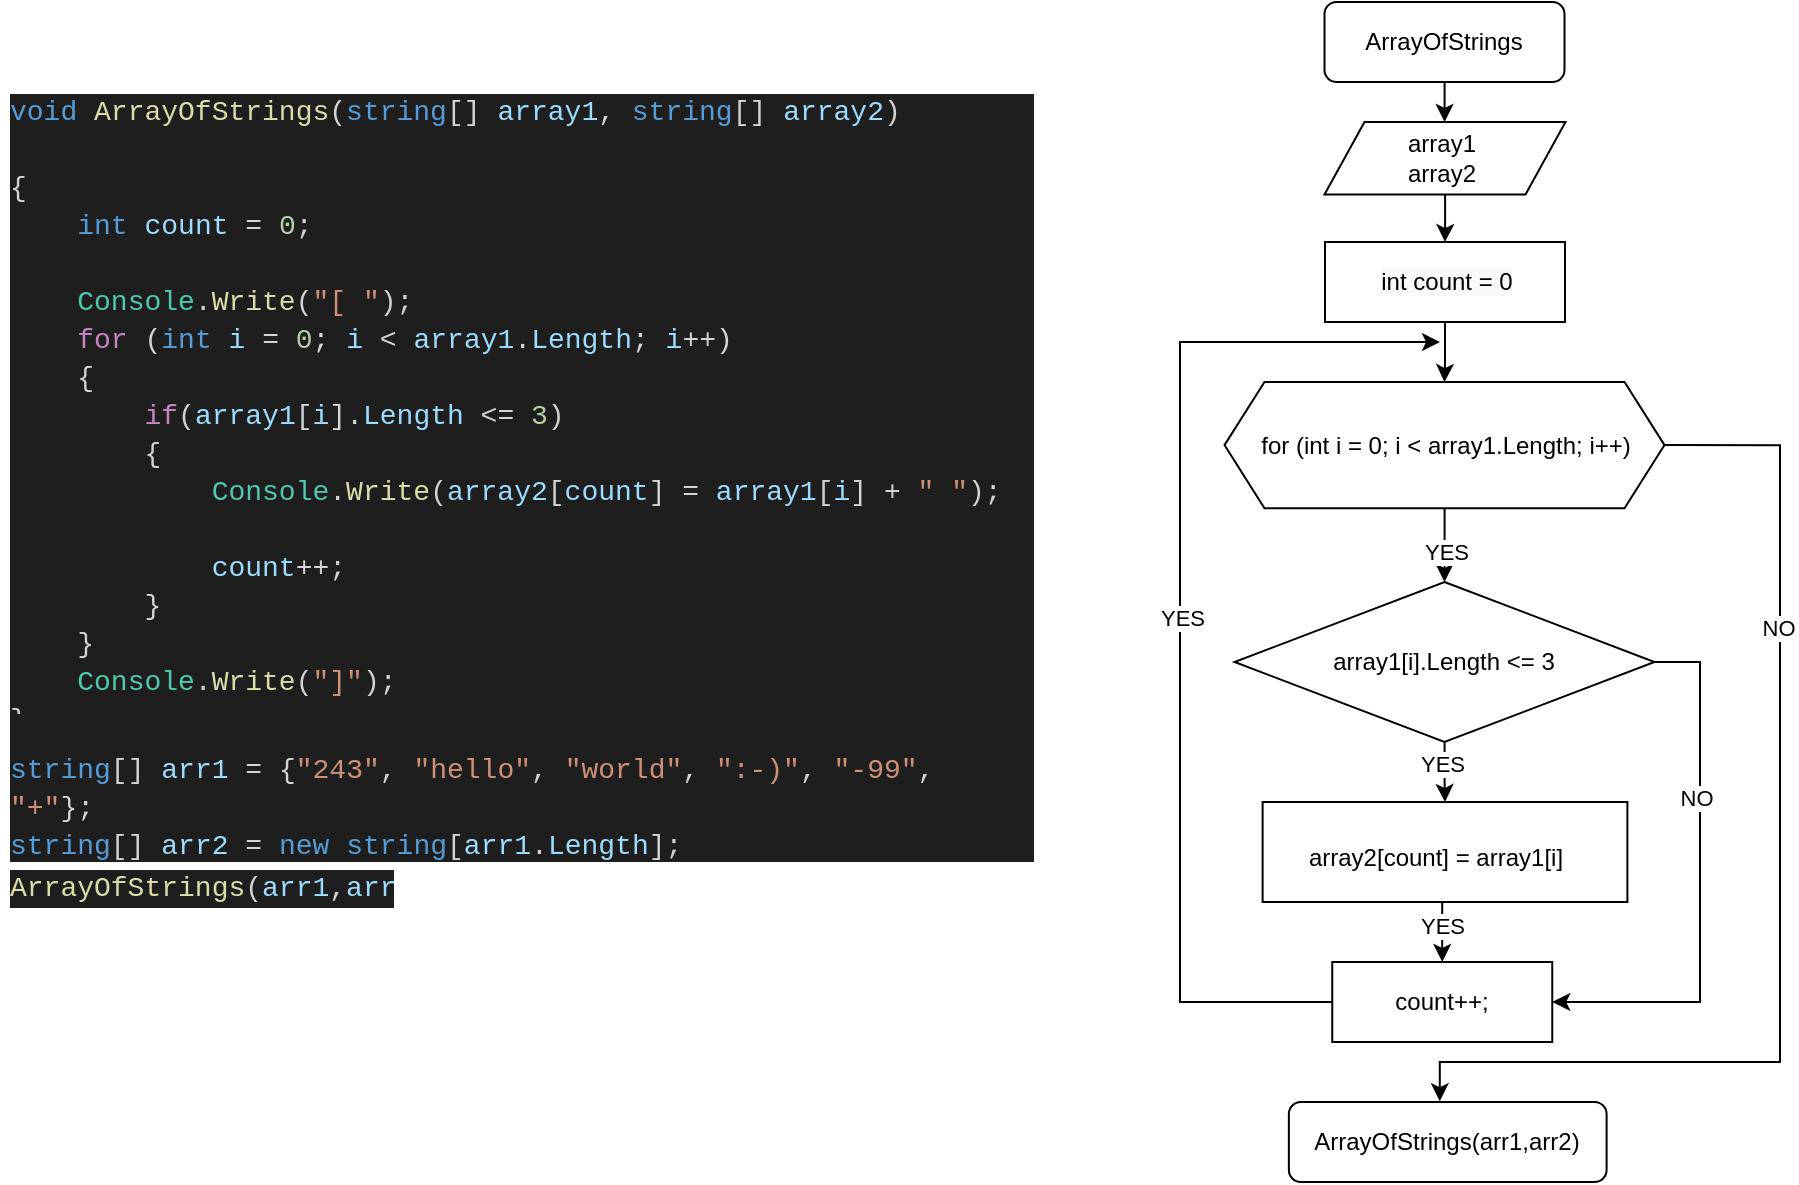 <mxfile version="20.2.3" type="device"><diagram id="5aFrFnZBGA8YcTCliCea" name="Страница 1"><mxGraphModel dx="2194" dy="1817" grid="1" gridSize="10" guides="1" tooltips="1" connect="1" arrows="1" fold="1" page="1" pageScale="1" pageWidth="827" pageHeight="1169" math="0" shadow="0"><root><mxCell id="0"/><mxCell id="1" parent="0"/><mxCell id="e-RrEGO_WTXq3eGHU_oe-8" value="" style="edgeStyle=orthogonalEdgeStyle;rounded=0;orthogonalLoop=1;jettySize=auto;html=1;" parent="1" source="e-RrEGO_WTXq3eGHU_oe-1" edge="1"><mxGeometry relative="1" as="geometry"><mxPoint x="562.25" y="-260" as="targetPoint"/></mxGeometry></mxCell><mxCell id="e-RrEGO_WTXq3eGHU_oe-1" value="" style="rounded=1;whiteSpace=wrap;html=1;" parent="1" vertex="1"><mxGeometry x="502.25" y="-320" width="120" height="40" as="geometry"/></mxCell><mxCell id="e-RrEGO_WTXq3eGHU_oe-2" value="ArrayOfStrings" style="text;html=1;strokeColor=none;fillColor=none;align=center;verticalAlign=middle;whiteSpace=wrap;rounded=0;" parent="1" vertex="1"><mxGeometry x="532.25" y="-315" width="60" height="30" as="geometry"/></mxCell><mxCell id="5K5VVhlxomQXOLsgZ-EM-27" style="edgeStyle=orthogonalEdgeStyle;rounded=0;orthogonalLoop=1;jettySize=auto;html=1;entryX=0.5;entryY=0;entryDx=0;entryDy=0;" parent="1" source="e-RrEGO_WTXq3eGHU_oe-3" target="e-RrEGO_WTXq3eGHU_oe-11" edge="1"><mxGeometry relative="1" as="geometry"/></mxCell><mxCell id="e-RrEGO_WTXq3eGHU_oe-3" value="" style="shape=parallelogram;perimeter=parallelogramPerimeter;whiteSpace=wrap;html=1;fixedSize=1;" parent="1" vertex="1"><mxGeometry x="502.25" y="-260" width="120.5" height="36.25" as="geometry"/></mxCell><mxCell id="5K5VVhlxomQXOLsgZ-EM-28" style="edgeStyle=orthogonalEdgeStyle;rounded=0;orthogonalLoop=1;jettySize=auto;html=1;entryX=0.5;entryY=0;entryDx=0;entryDy=0;" parent="1" source="e-RrEGO_WTXq3eGHU_oe-11" target="5K5VVhlxomQXOLsgZ-EM-2" edge="1"><mxGeometry relative="1" as="geometry"/></mxCell><mxCell id="e-RrEGO_WTXq3eGHU_oe-11" value="" style="rounded=0;whiteSpace=wrap;html=1;" parent="1" vertex="1"><mxGeometry x="502.5" y="-200" width="120" height="40" as="geometry"/></mxCell><mxCell id="e-RrEGO_WTXq3eGHU_oe-12" value="&lt;span style=&quot;color: rgb(0, 0, 0); font-family: Helvetica; font-size: 12px; font-style: normal; font-variant-ligatures: normal; font-variant-caps: normal; font-weight: 400; letter-spacing: normal; orphans: 2; text-align: center; text-indent: 0px; text-transform: none; widows: 2; word-spacing: 0px; -webkit-text-stroke-width: 0px; background-color: rgb(248, 249, 250); text-decoration-thickness: initial; text-decoration-style: initial; text-decoration-color: initial; float: none; display: inline !important;&quot;&gt;int count = 0&lt;/span&gt;" style="text;html=1;strokeColor=none;fillColor=none;align=center;verticalAlign=middle;whiteSpace=wrap;rounded=0;" parent="1" vertex="1"><mxGeometry x="520.37" y="-187.5" width="87" height="15" as="geometry"/></mxCell><mxCell id="ZqQQg8SUviWEZrc5JCW2-9" style="edgeStyle=orthogonalEdgeStyle;rounded=0;orthogonalLoop=1;jettySize=auto;html=1;entryX=0.5;entryY=0;entryDx=0;entryDy=0;" edge="1" parent="1" source="e-RrEGO_WTXq3eGHU_oe-27" target="ZqQQg8SUviWEZrc5JCW2-1"><mxGeometry relative="1" as="geometry"><Array as="points"><mxPoint x="561" y="150"/></Array></mxGeometry></mxCell><mxCell id="ZqQQg8SUviWEZrc5JCW2-14" value="YES" style="edgeLabel;html=1;align=center;verticalAlign=middle;resizable=0;points=[];" vertex="1" connectable="0" parent="ZqQQg8SUviWEZrc5JCW2-9"><mxGeometry x="-0.186" relative="1" as="geometry"><mxPoint as="offset"/></mxGeometry></mxCell><mxCell id="e-RrEGO_WTXq3eGHU_oe-27" value="" style="rounded=0;whiteSpace=wrap;html=1;" parent="1" vertex="1"><mxGeometry x="471.31" y="80" width="182.38" height="50" as="geometry"/></mxCell><mxCell id="e-RrEGO_WTXq3eGHU_oe-28" value="&lt;div&gt;array2[count] = array1[i]&lt;/div&gt;" style="text;html=1;strokeColor=none;fillColor=none;align=center;verticalAlign=middle;whiteSpace=wrap;rounded=0;" parent="1" vertex="1"><mxGeometry x="487.81" y="95" width="140" height="25" as="geometry"/></mxCell><mxCell id="5K5VVhlxomQXOLsgZ-EM-13" style="edgeStyle=orthogonalEdgeStyle;rounded=0;orthogonalLoop=1;jettySize=auto;html=1;entryX=0.5;entryY=0;entryDx=0;entryDy=0;" parent="1" source="5K5VVhlxomQXOLsgZ-EM-2" target="5K5VVhlxomQXOLsgZ-EM-6" edge="1"><mxGeometry relative="1" as="geometry"/></mxCell><mxCell id="5K5VVhlxomQXOLsgZ-EM-23" value="YES" style="edgeLabel;html=1;align=center;verticalAlign=middle;resizable=0;points=[];" parent="5K5VVhlxomQXOLsgZ-EM-13" vertex="1" connectable="0"><mxGeometry x="0.304" relative="1" as="geometry"><mxPoint as="offset"/></mxGeometry></mxCell><mxCell id="5K5VVhlxomQXOLsgZ-EM-21" style="edgeStyle=orthogonalEdgeStyle;rounded=0;orthogonalLoop=1;jettySize=auto;html=1;entryX=0.475;entryY=-0.01;entryDx=0;entryDy=0;entryPerimeter=0;exitX=1;exitY=0.5;exitDx=0;exitDy=0;" parent="1" source="5K5VVhlxomQXOLsgZ-EM-2" target="5K5VVhlxomQXOLsgZ-EM-8" edge="1"><mxGeometry relative="1" as="geometry"><mxPoint x="780" y="250" as="targetPoint"/><Array as="points"><mxPoint x="730" y="-98"/><mxPoint x="730" y="210"/><mxPoint x="560" y="210"/></Array></mxGeometry></mxCell><mxCell id="5K5VVhlxomQXOLsgZ-EM-22" value="NO" style="edgeLabel;html=1;align=center;verticalAlign=middle;resizable=0;points=[];" parent="5K5VVhlxomQXOLsgZ-EM-21" vertex="1" connectable="0"><mxGeometry x="-0.466" y="-1" relative="1" as="geometry"><mxPoint as="offset"/></mxGeometry></mxCell><mxCell id="5K5VVhlxomQXOLsgZ-EM-2" value="" style="shape=hexagon;perimeter=hexagonPerimeter2;whiteSpace=wrap;html=1;fixedSize=1;" parent="1" vertex="1"><mxGeometry x="452.25" y="-130" width="220" height="63.12" as="geometry"/></mxCell><mxCell id="5K5VVhlxomQXOLsgZ-EM-5" value="for (int i = 0; i &amp;lt; array1.Length; i++)" style="text;html=1;strokeColor=none;fillColor=none;align=center;verticalAlign=middle;whiteSpace=wrap;rounded=0;" parent="1" vertex="1"><mxGeometry x="467.5" y="-113.44" width="190" height="30" as="geometry"/></mxCell><mxCell id="5K5VVhlxomQXOLsgZ-EM-14" style="edgeStyle=orthogonalEdgeStyle;rounded=0;orthogonalLoop=1;jettySize=auto;html=1;entryX=0.5;entryY=0;entryDx=0;entryDy=0;" parent="1" source="5K5VVhlxomQXOLsgZ-EM-6" target="e-RrEGO_WTXq3eGHU_oe-27" edge="1"><mxGeometry relative="1" as="geometry"/></mxCell><mxCell id="5K5VVhlxomQXOLsgZ-EM-18" value="YES" style="edgeLabel;html=1;align=center;verticalAlign=middle;resizable=0;points=[];" parent="5K5VVhlxomQXOLsgZ-EM-14" vertex="1" connectable="0"><mxGeometry x="-0.303" y="-2" relative="1" as="geometry"><mxPoint as="offset"/></mxGeometry></mxCell><mxCell id="ZqQQg8SUviWEZrc5JCW2-3" style="edgeStyle=orthogonalEdgeStyle;rounded=0;orthogonalLoop=1;jettySize=auto;html=1;entryX=1;entryY=0.5;entryDx=0;entryDy=0;" edge="1" parent="1" source="5K5VVhlxomQXOLsgZ-EM-6" target="ZqQQg8SUviWEZrc5JCW2-1"><mxGeometry relative="1" as="geometry"><Array as="points"><mxPoint x="690" y="10"/><mxPoint x="690" y="180"/></Array></mxGeometry></mxCell><mxCell id="ZqQQg8SUviWEZrc5JCW2-4" value="NO" style="edgeLabel;html=1;align=center;verticalAlign=middle;resizable=0;points=[];" vertex="1" connectable="0" parent="ZqQQg8SUviWEZrc5JCW2-3"><mxGeometry x="-0.32" y="-2" relative="1" as="geometry"><mxPoint as="offset"/></mxGeometry></mxCell><mxCell id="5K5VVhlxomQXOLsgZ-EM-6" value="" style="rhombus;whiteSpace=wrap;html=1;" parent="1" vertex="1"><mxGeometry x="457.25" y="-30.0" width="210" height="80" as="geometry"/></mxCell><mxCell id="5K5VVhlxomQXOLsgZ-EM-7" value="array1[i].Length &amp;lt;= 3" style="text;html=1;strokeColor=none;fillColor=none;align=center;verticalAlign=middle;whiteSpace=wrap;rounded=0;" parent="1" vertex="1"><mxGeometry x="497.25" y="-5.0" width="130" height="30" as="geometry"/></mxCell><mxCell id="5K5VVhlxomQXOLsgZ-EM-8" value="" style="rounded=1;whiteSpace=wrap;html=1;" parent="1" vertex="1"><mxGeometry x="484.43" y="230" width="158.87" height="40" as="geometry"/></mxCell><mxCell id="5K5VVhlxomQXOLsgZ-EM-9" value="ArrayOfStrings(arr1,arr2)" style="text;html=1;strokeColor=none;fillColor=none;align=center;verticalAlign=middle;whiteSpace=wrap;rounded=0;" parent="1" vertex="1"><mxGeometry x="494.43" y="240" width="138.87" height="20" as="geometry"/></mxCell><mxCell id="5K5VVhlxomQXOLsgZ-EM-24" value="&lt;div&gt;array1&lt;/div&gt;&lt;div&gt;array2&lt;/div&gt;" style="text;html=1;strokeColor=none;fillColor=none;align=center;verticalAlign=middle;whiteSpace=wrap;rounded=0;" parent="1" vertex="1"><mxGeometry x="531.13" y="-256.25" width="60" height="28.75" as="geometry"/></mxCell><mxCell id="5K5VVhlxomQXOLsgZ-EM-29" value="&lt;h1&gt;&lt;div style=&quot;color: rgb(212, 212, 212); background-color: rgb(30, 30, 30); font-family: Consolas, &amp;quot;Courier New&amp;quot;, monospace; font-weight: normal; font-size: 14px; line-height: 19px;&quot;&gt;&lt;div&gt;&lt;span style=&quot;color: #569cd6;&quot;&gt;void&lt;/span&gt; &lt;span style=&quot;color: #dcdcaa;&quot;&gt;ArrayOfStrings&lt;/span&gt;(&lt;span style=&quot;color: #569cd6;&quot;&gt;string&lt;/span&gt;[] &lt;span style=&quot;color: #9cdcfe;&quot;&gt;array1&lt;/span&gt;, &lt;span style=&quot;color: #569cd6;&quot;&gt;string&lt;/span&gt;[] &lt;span style=&quot;color: #9cdcfe;&quot;&gt;array2&lt;/span&gt;) &amp;nbsp; &amp;nbsp; &amp;nbsp; &amp;nbsp; &amp;nbsp; &amp;nbsp; &amp;nbsp; &lt;/div&gt;&lt;div&gt;{&lt;/div&gt;&lt;div&gt;&amp;nbsp; &amp;nbsp; &lt;span style=&quot;color: #569cd6;&quot;&gt;int&lt;/span&gt; &lt;span style=&quot;color: #9cdcfe;&quot;&gt;count&lt;/span&gt; = &lt;span style=&quot;color: #b5cea8;&quot;&gt;0&lt;/span&gt;;&lt;/div&gt;&lt;div&gt;&amp;nbsp; &amp;nbsp; &lt;/div&gt;&lt;div&gt;&amp;nbsp; &amp;nbsp; &lt;span style=&quot;color: #4ec9b0;&quot;&gt;Console&lt;/span&gt;.&lt;span style=&quot;color: #dcdcaa;&quot;&gt;Write&lt;/span&gt;(&lt;span style=&quot;color: #ce9178;&quot;&gt;&quot;[ &quot;&lt;/span&gt;);&lt;/div&gt;&lt;div&gt;&amp;nbsp; &amp;nbsp; &lt;span style=&quot;color: #c586c0;&quot;&gt;for&lt;/span&gt; (&lt;span style=&quot;color: #569cd6;&quot;&gt;int&lt;/span&gt; &lt;span style=&quot;color: #9cdcfe;&quot;&gt;i&lt;/span&gt; = &lt;span style=&quot;color: #b5cea8;&quot;&gt;0&lt;/span&gt;; &lt;span style=&quot;color: #9cdcfe;&quot;&gt;i&lt;/span&gt; &amp;lt; &lt;span style=&quot;color: #9cdcfe;&quot;&gt;array1&lt;/span&gt;.&lt;span style=&quot;color: #9cdcfe;&quot;&gt;Length&lt;/span&gt;; &lt;span style=&quot;color: #9cdcfe;&quot;&gt;i&lt;/span&gt;++)&lt;/div&gt;&lt;div&gt;&amp;nbsp; &amp;nbsp; {&lt;/div&gt;&lt;div&gt;&amp;nbsp; &amp;nbsp; &amp;nbsp; &amp;nbsp; &lt;span style=&quot;color: #c586c0;&quot;&gt;if&lt;/span&gt;(&lt;span style=&quot;color: #9cdcfe;&quot;&gt;array1&lt;/span&gt;[&lt;span style=&quot;color: #9cdcfe;&quot;&gt;i&lt;/span&gt;].&lt;span style=&quot;color: #9cdcfe;&quot;&gt;Length&lt;/span&gt; &amp;lt;= &lt;span style=&quot;color: #b5cea8;&quot;&gt;3&lt;/span&gt;) &amp;nbsp; &amp;nbsp; &amp;nbsp; &amp;nbsp; &amp;nbsp; &amp;nbsp; &amp;nbsp; &amp;nbsp; &amp;nbsp; &amp;nbsp; &amp;nbsp; &amp;nbsp; &amp;nbsp; &lt;/div&gt;&lt;div&gt;&amp;nbsp; &amp;nbsp; &amp;nbsp; &amp;nbsp; { &amp;nbsp; &amp;nbsp; &amp;nbsp; &amp;nbsp; &amp;nbsp; &amp;nbsp; &amp;nbsp; &amp;nbsp; &amp;nbsp; &amp;nbsp; &amp;nbsp; &amp;nbsp; &amp;nbsp; &amp;nbsp; &amp;nbsp; &amp;nbsp; &amp;nbsp; &amp;nbsp; &amp;nbsp; &amp;nbsp; &amp;nbsp; &amp;nbsp; &amp;nbsp;&lt;/div&gt;&lt;div&gt;&amp;nbsp; &amp;nbsp; &amp;nbsp; &amp;nbsp; &amp;nbsp; &amp;nbsp; &lt;span style=&quot;color: #4ec9b0;&quot;&gt;Console&lt;/span&gt;.&lt;span style=&quot;color: #dcdcaa;&quot;&gt;Write&lt;/span&gt;(&lt;span style=&quot;color: #9cdcfe;&quot;&gt;array2&lt;/span&gt;[&lt;span style=&quot;color: #9cdcfe;&quot;&gt;count&lt;/span&gt;] = &lt;span style=&quot;color: #9cdcfe;&quot;&gt;array1&lt;/span&gt;[&lt;span style=&quot;color: #9cdcfe;&quot;&gt;i&lt;/span&gt;] + &lt;span style=&quot;color: #ce9178;&quot;&gt;&quot; &quot;&lt;/span&gt;); &amp;nbsp; &lt;/div&gt;&lt;div&gt;&amp;nbsp; &amp;nbsp; &amp;nbsp; &amp;nbsp; &amp;nbsp; &amp;nbsp; &lt;span style=&quot;color: #9cdcfe;&quot;&gt;count&lt;/span&gt;++; &lt;/div&gt;&lt;div&gt;&amp;nbsp; &amp;nbsp; &amp;nbsp; &amp;nbsp; } &amp;nbsp; &amp;nbsp; &amp;nbsp; &amp;nbsp; &amp;nbsp; &amp;nbsp; &amp;nbsp; &amp;nbsp; &amp;nbsp; &amp;nbsp; &amp;nbsp; &amp;nbsp; &amp;nbsp; &amp;nbsp; &amp;nbsp; &amp;nbsp; &amp;nbsp;&lt;/div&gt;&lt;div&gt;&amp;nbsp; &amp;nbsp; }&lt;/div&gt;&lt;div&gt;&amp;nbsp; &amp;nbsp; &lt;span style=&quot;color: #4ec9b0;&quot;&gt;Console&lt;/span&gt;.&lt;span style=&quot;color: #dcdcaa;&quot;&gt;Write&lt;/span&gt;(&lt;span style=&quot;color: #ce9178;&quot;&gt;&quot;]&quot;&lt;/span&gt;);&lt;/div&gt;&lt;div&gt;}&lt;/div&gt;&lt;/div&gt;&lt;/h1&gt;" style="text;html=1;strokeColor=none;fillColor=none;spacing=5;spacingTop=-20;whiteSpace=wrap;overflow=hidden;rounded=0;" parent="1" vertex="1"><mxGeometry x="-160" y="-280" width="520" height="335" as="geometry"/></mxCell><mxCell id="5K5VVhlxomQXOLsgZ-EM-30" value="&lt;h1&gt;&lt;div style=&quot;color: rgb(212, 212, 212); background-color: rgb(30, 30, 30); font-family: Consolas, &amp;quot;Courier New&amp;quot;, monospace; font-weight: normal; font-size: 14px; line-height: 19px;&quot;&gt;&lt;br&gt;&lt;div&gt;&lt;span style=&quot;color: #569cd6;&quot;&gt;string&lt;/span&gt;[] &lt;span style=&quot;color: #9cdcfe;&quot;&gt;arr1&lt;/span&gt; = {&lt;span style=&quot;color: #ce9178;&quot;&gt;&quot;243&quot;&lt;/span&gt;, &lt;span style=&quot;color: #ce9178;&quot;&gt;&quot;hello&quot;&lt;/span&gt;, &lt;span style=&quot;color: #ce9178;&quot;&gt;&quot;world&quot;&lt;/span&gt;, &lt;span style=&quot;color: #ce9178;&quot;&gt;&quot;:-)&quot;&lt;/span&gt;, &lt;span style=&quot;color: #ce9178;&quot;&gt;&quot;-99&quot;&lt;/span&gt;, &lt;span style=&quot;color: #ce9178;&quot;&gt;&quot;+&quot;&lt;/span&gt;};&lt;/div&gt;&lt;div&gt;&lt;span style=&quot;color: #569cd6;&quot;&gt;string&lt;/span&gt;[] &lt;span style=&quot;color: #9cdcfe;&quot;&gt;arr2&lt;/span&gt; = &lt;span style=&quot;color: #569cd6;&quot;&gt;new&lt;/span&gt; &lt;span style=&quot;color: #569cd6;&quot;&gt;string&lt;/span&gt;[&lt;span style=&quot;color: #9cdcfe;&quot;&gt;arr1&lt;/span&gt;.&lt;span style=&quot;color: #9cdcfe;&quot;&gt;Length&lt;/span&gt;];&lt;/div&gt;&lt;br&gt;&lt;/div&gt;&lt;/h1&gt;" style="text;html=1;strokeColor=none;fillColor=none;spacing=5;spacingTop=-20;whiteSpace=wrap;overflow=hidden;rounded=0;" parent="1" vertex="1"><mxGeometry x="-160" y="30" width="520" height="80" as="geometry"/></mxCell><mxCell id="5K5VVhlxomQXOLsgZ-EM-31" value="&#10;&lt;div style=&quot;color: rgb(212, 212, 212); background-color: rgb(30, 30, 30); font-family: Consolas, &amp;quot;Courier New&amp;quot;, monospace; font-weight: normal; font-size: 14px; line-height: 19px;&quot;&gt;&lt;div&gt;&lt;span style=&quot;color: #dcdcaa;&quot;&gt;ArrayOfStrings&lt;/span&gt;&lt;span style=&quot;color: #d4d4d4;&quot;&gt;(&lt;/span&gt;&lt;span style=&quot;color: #9cdcfe;&quot;&gt;arr1&lt;/span&gt;&lt;span style=&quot;color: #d4d4d4;&quot;&gt;,&lt;/span&gt;&lt;span style=&quot;color: #9cdcfe;&quot;&gt;arr2&lt;/span&gt;&lt;span style=&quot;color: #d4d4d4;&quot;&gt;);&lt;/span&gt;&lt;/div&gt;&lt;/div&gt;&#10;&#10;" style="text;html=1;strokeColor=none;fillColor=none;spacing=5;spacingTop=-20;whiteSpace=wrap;overflow=hidden;rounded=0;" parent="1" vertex="1"><mxGeometry x="-160" y="110" width="200" height="30" as="geometry"/></mxCell><mxCell id="ZqQQg8SUviWEZrc5JCW2-12" style="edgeStyle=orthogonalEdgeStyle;rounded=0;orthogonalLoop=1;jettySize=auto;html=1;" edge="1" parent="1" source="ZqQQg8SUviWEZrc5JCW2-1"><mxGeometry relative="1" as="geometry"><mxPoint x="560" y="-150" as="targetPoint"/><Array as="points"><mxPoint x="430" y="180"/><mxPoint x="430" y="-150"/></Array></mxGeometry></mxCell><mxCell id="ZqQQg8SUviWEZrc5JCW2-13" value="YES" style="edgeLabel;html=1;align=center;verticalAlign=middle;resizable=0;points=[];" vertex="1" connectable="0" parent="ZqQQg8SUviWEZrc5JCW2-12"><mxGeometry x="0.002" y="-1" relative="1" as="geometry"><mxPoint as="offset"/></mxGeometry></mxCell><mxCell id="ZqQQg8SUviWEZrc5JCW2-1" value="" style="rounded=0;whiteSpace=wrap;html=1;" vertex="1" parent="1"><mxGeometry x="506.13" y="160" width="110" height="40" as="geometry"/></mxCell><mxCell id="ZqQQg8SUviWEZrc5JCW2-2" value="count++;" style="text;html=1;strokeColor=none;fillColor=none;align=center;verticalAlign=middle;whiteSpace=wrap;rounded=0;" vertex="1" parent="1"><mxGeometry x="521.13" y="170" width="80" height="20" as="geometry"/></mxCell></root></mxGraphModel></diagram></mxfile>